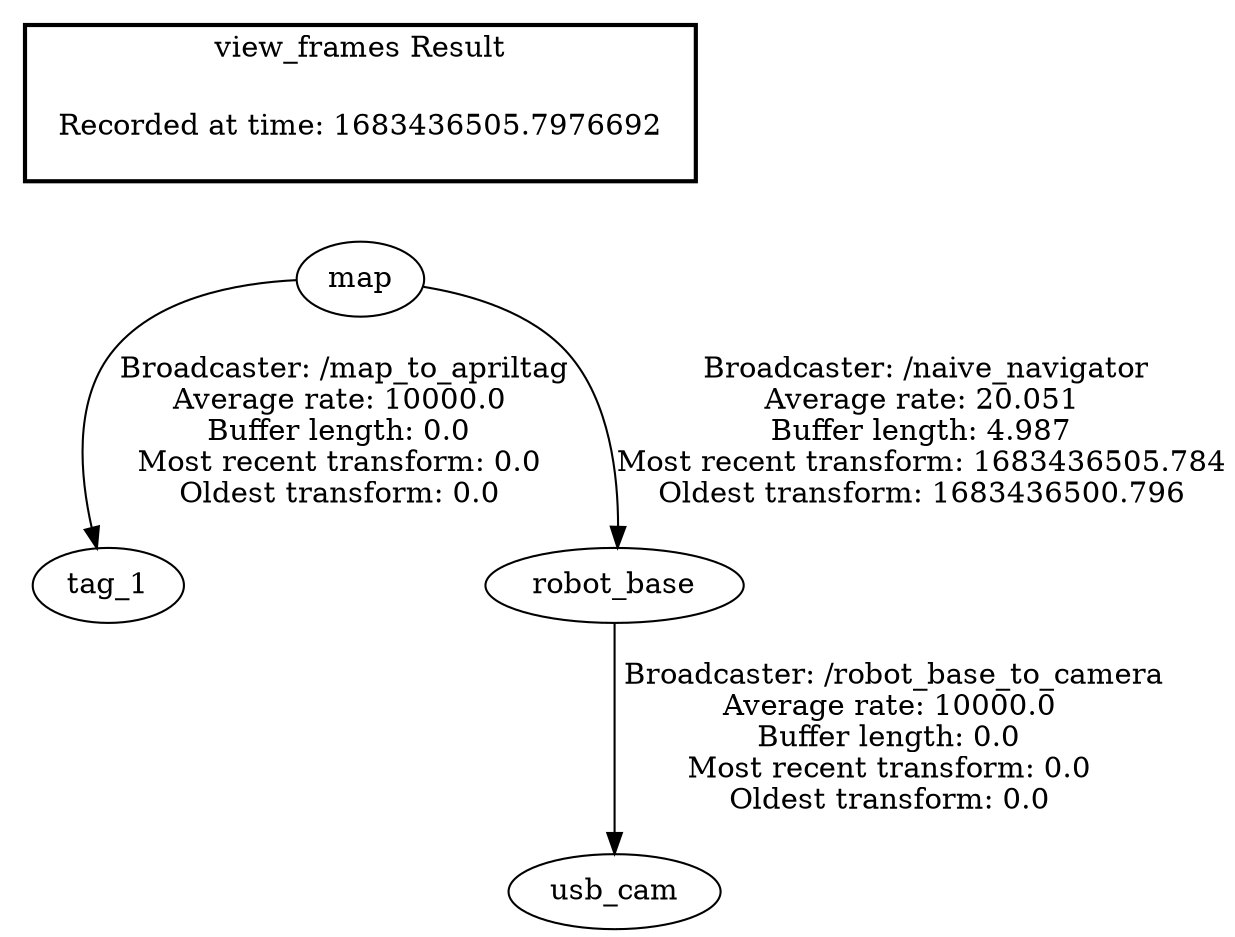 digraph G {
"map" -> "tag_1"[label=" Broadcaster: /map_to_apriltag\nAverage rate: 10000.0\nBuffer length: 0.0\nMost recent transform: 0.0\nOldest transform: 0.0\n"];
"map" -> "robot_base"[label=" Broadcaster: /naive_navigator\nAverage rate: 20.051\nBuffer length: 4.987\nMost recent transform: 1683436505.784\nOldest transform: 1683436500.796\n"];
"robot_base" -> "usb_cam"[label=" Broadcaster: /robot_base_to_camera\nAverage rate: 10000.0\nBuffer length: 0.0\nMost recent transform: 0.0\nOldest transform: 0.0\n"];
edge [style=invis];
 subgraph cluster_legend { style=bold; color=black; label ="view_frames Result";
"Recorded at time: 1683436505.7976692"[ shape=plaintext ] ;
}->"map";
}
